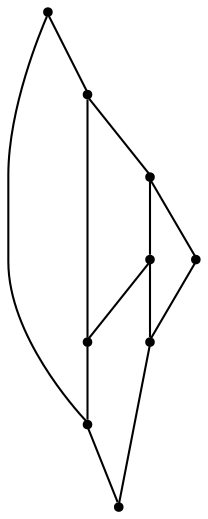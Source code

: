 graph {
  node [shape=point,comment="{\"directed\":false,\"doi\":\"10.1007/3-540-44541-2_28\",\"figure\":\"? (10)\"}"]

  v0 [pos="1305.9124946594238,939.1982184516056"]
  v1 [pos="1305.1708221435547,909.5397101508245"]
  v2 [pos="1306.429163614909,1000.4220750596787"]
  v3 [pos="1234.1625213623047,910.324266221788"]
  v4 [pos="1235.1208051045737,941.8814765082464"]
  v5 [pos="1232.9041798909507,975.1772350735132"]
  v6 [pos="1232.9041798909507,999.160681830512"]
  v7 [pos="1190.080165863037,975.1772350735133"]
  v8 [pos="1190.5583381652832,999.160681830512"]

  v8 -- v6 [id="-2",pos="1190.5583381652832,999.160681830512 1232.9041798909507,999.160681830512 1232.9041798909507,999.160681830512 1232.9041798909507,999.160681830512"]
  v6 -- v2 [id="-3",pos="1232.9041798909507,999.160681830512 1306.429163614909,1000.4220750596787 1306.429163614909,1000.4220750596787 1306.429163614909,1000.4220750596787"]
  v8 -- v7 [id="-4",pos="1190.5583381652832,999.160681830512 1190.080165863037,975.1772350735133 1190.080165863037,975.1772350735133 1190.080165863037,975.1772350735133"]
  v7 -- v3 [id="-5",pos="1190.080165863037,975.1772350735133 1189.3791198730469,910.0689358181422 1189.3791198730469,910.0689358181422 1189.3791198730469,910.0689358181422 1234.1625213623047,910.324266221788 1234.1625213623047,910.324266221788 1234.1625213623047,910.324266221788"]
  v7 -- v5 [id="-6",pos="1190.080165863037,975.1772350735133 1232.9041798909507,975.1772350735132 1232.9041798909507,975.1772350735132 1232.9041798909507,975.1772350735132"]
  v4 -- v0 [id="-7",pos="1235.1208051045737,941.8814765082464 1305.9124946594238,939.1982184516056 1305.9124946594238,939.1982184516056 1305.9124946594238,939.1982184516056"]
  v4 -- v5 [id="-8",pos="1235.1208051045737,941.8814765082464 1232.9041798909507,975.1772350735132 1232.9041798909507,975.1772350735132 1232.9041798909507,975.1772350735132"]
  v5 -- v6 [id="-9",pos="1232.9041798909507,975.1772350735132 1232.9041798909507,999.160681830512 1232.9041798909507,999.160681830512 1232.9041798909507,999.160681830512"]
  v3 -- v1 [id="-10",pos="1234.1625213623047,910.324266221788 1305.1708221435547,909.5397101508245 1305.1708221435547,909.5397101508245 1305.1708221435547,909.5397101508245"]
  v3 -- v4 [id="-11",pos="1234.1625213623047,910.324266221788 1235.1208051045737,941.8814765082464 1235.1208051045737,941.8814765082464 1235.1208051045737,941.8814765082464"]
  v0 -- v2 [id="-13",pos="1305.9124946594238,939.1982184516056 1306.429163614909,1000.4220750596787 1306.429163614909,1000.4220750596787 1306.429163614909,1000.4220750596787"]
  v1 -- v0 [id="-14",pos="1305.1708221435547,909.5397101508245 1305.9124946594238,939.1982184516056 1305.9124946594238,939.1982184516056 1305.9124946594238,939.1982184516056"]
}